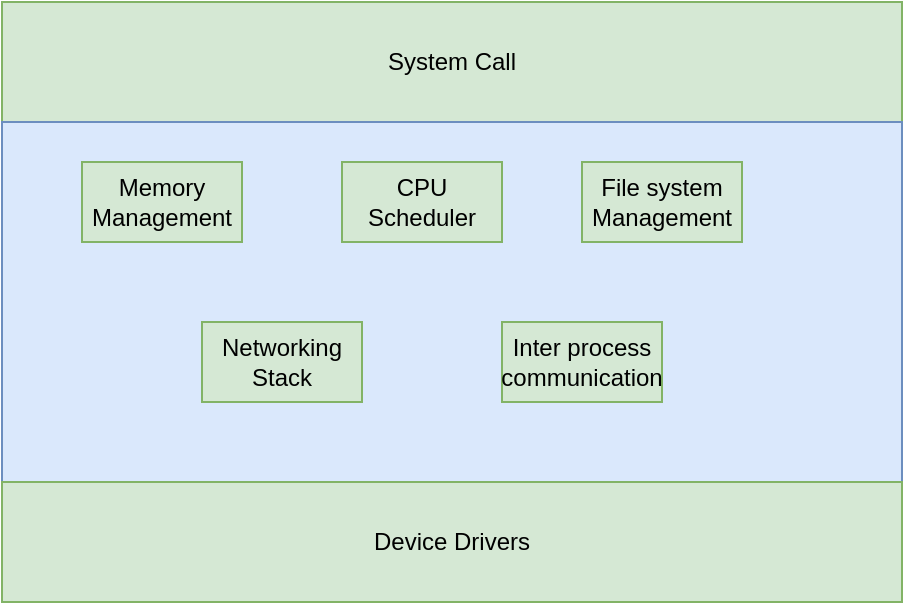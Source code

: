 <mxfile version="13.4.0" type="github">
  <diagram id="gZBM5o023uwT4ot64KHl" name="Page-1">
    <mxGraphModel dx="2066" dy="1105" grid="1" gridSize="10" guides="1" tooltips="1" connect="1" arrows="1" fold="1" page="1" pageScale="1" pageWidth="827" pageHeight="1169" math="0" shadow="0">
      <root>
        <mxCell id="0" />
        <mxCell id="1" parent="0" />
        <mxCell id="hiq2y5n62OcjtDX8gpG9-1" value="System Call" style="rounded=0;whiteSpace=wrap;html=1;fillColor=#d5e8d4;strokeColor=#82b366;" vertex="1" parent="1">
          <mxGeometry x="190" y="280" width="450" height="60" as="geometry" />
        </mxCell>
        <mxCell id="hiq2y5n62OcjtDX8gpG9-3" value="" style="rounded=0;whiteSpace=wrap;html=1;fillColor=#dae8fc;strokeColor=#6c8ebf;" vertex="1" parent="1">
          <mxGeometry x="190" y="340" width="450" height="180" as="geometry" />
        </mxCell>
        <mxCell id="hiq2y5n62OcjtDX8gpG9-4" value="Device Drivers" style="rounded=0;whiteSpace=wrap;html=1;fillColor=#d5e8d4;strokeColor=#82b366;" vertex="1" parent="1">
          <mxGeometry x="190" y="520" width="450" height="60" as="geometry" />
        </mxCell>
        <mxCell id="hiq2y5n62OcjtDX8gpG9-5" value="Memory Management" style="rounded=0;whiteSpace=wrap;html=1;fillColor=#d5e8d4;strokeColor=#82b366;" vertex="1" parent="1">
          <mxGeometry x="230" y="360" width="80" height="40" as="geometry" />
        </mxCell>
        <mxCell id="hiq2y5n62OcjtDX8gpG9-6" value="CPU&lt;br&gt;Scheduler" style="rounded=0;whiteSpace=wrap;html=1;fillColor=#d5e8d4;strokeColor=#82b366;" vertex="1" parent="1">
          <mxGeometry x="360" y="360" width="80" height="40" as="geometry" />
        </mxCell>
        <mxCell id="hiq2y5n62OcjtDX8gpG9-7" value="File system&lt;br&gt;Management" style="rounded=0;whiteSpace=wrap;html=1;fillColor=#d5e8d4;strokeColor=#82b366;" vertex="1" parent="1">
          <mxGeometry x="480" y="360" width="80" height="40" as="geometry" />
        </mxCell>
        <mxCell id="hiq2y5n62OcjtDX8gpG9-8" value="Inter process&lt;br&gt;communication" style="rounded=0;whiteSpace=wrap;html=1;fillColor=#d5e8d4;strokeColor=#82b366;" vertex="1" parent="1">
          <mxGeometry x="440" y="440" width="80" height="40" as="geometry" />
        </mxCell>
        <mxCell id="hiq2y5n62OcjtDX8gpG9-9" value="Networking&lt;br&gt;Stack" style="rounded=0;whiteSpace=wrap;html=1;fillColor=#d5e8d4;strokeColor=#82b366;" vertex="1" parent="1">
          <mxGeometry x="290" y="440" width="80" height="40" as="geometry" />
        </mxCell>
      </root>
    </mxGraphModel>
  </diagram>
</mxfile>
